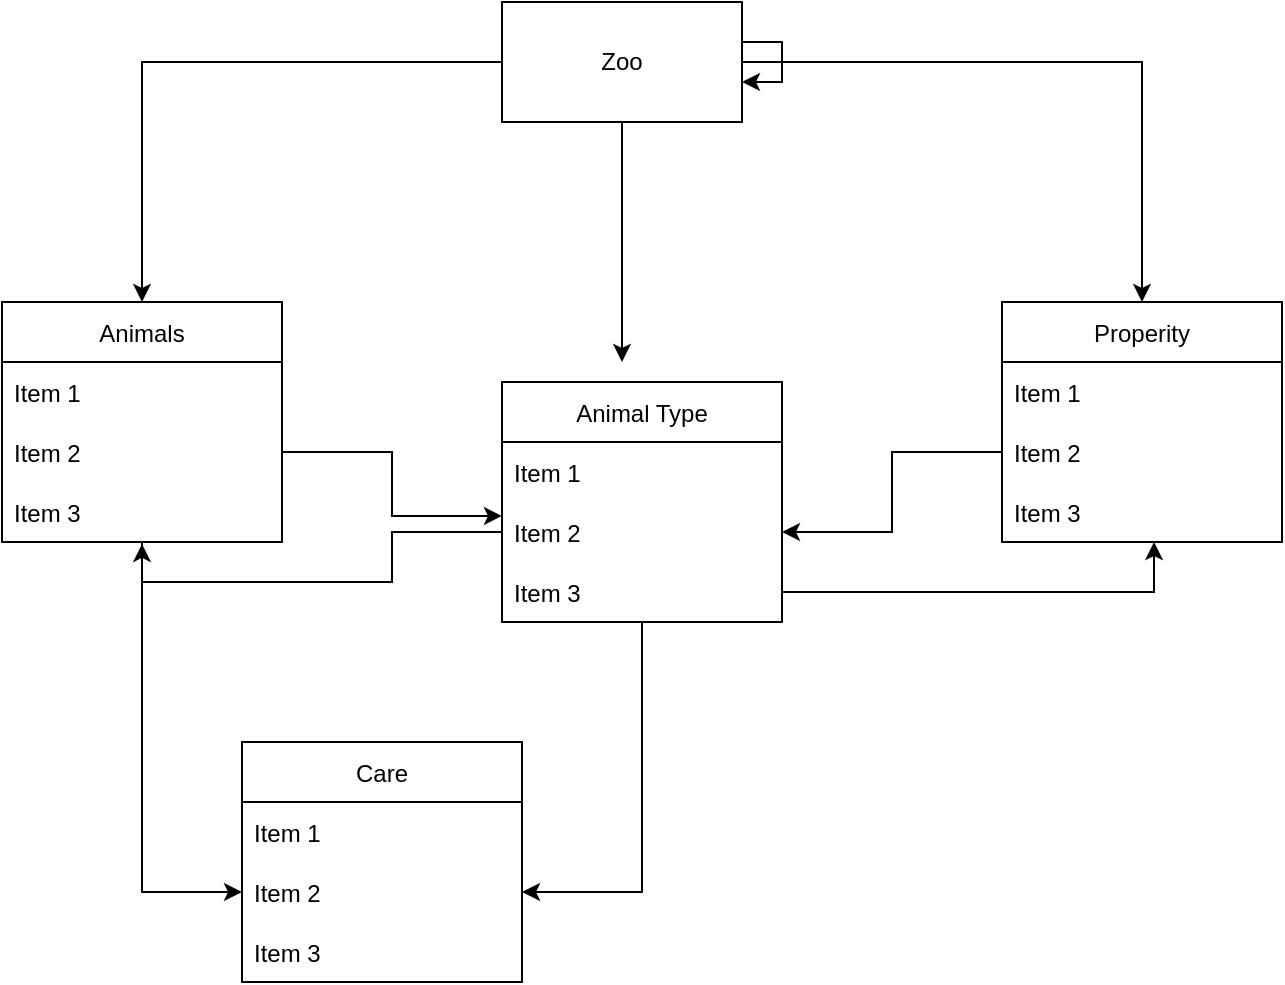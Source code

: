 <mxfile version="20.0.4" type="device"><diagram id="AHvjQLlnSOCwpqlFTCe0" name="Page-1"><mxGraphModel dx="946" dy="621" grid="1" gridSize="10" guides="1" tooltips="1" connect="1" arrows="1" fold="1" page="1" pageScale="1" pageWidth="827" pageHeight="1169" math="0" shadow="0"><root><mxCell id="0"/><mxCell id="1" parent="0"/><mxCell id="zASKBJ87jb4yBVYefYp4-27" style="edgeStyle=orthogonalEdgeStyle;rounded=0;orthogonalLoop=1;jettySize=auto;html=1;entryX=0;entryY=0.5;entryDx=0;entryDy=0;" edge="1" parent="1" source="zASKBJ87jb4yBVYefYp4-1" target="zASKBJ87jb4yBVYefYp4-24"><mxGeometry relative="1" as="geometry"/></mxCell><mxCell id="zASKBJ87jb4yBVYefYp4-1" value="Animals" style="swimlane;fontStyle=0;childLayout=stackLayout;horizontal=1;startSize=30;horizontalStack=0;resizeParent=1;resizeParentMax=0;resizeLast=0;collapsible=1;marginBottom=0;" vertex="1" parent="1"><mxGeometry x="100" y="490" width="140" height="120" as="geometry"/></mxCell><mxCell id="zASKBJ87jb4yBVYefYp4-2" value="Item 1" style="text;strokeColor=none;fillColor=none;align=left;verticalAlign=middle;spacingLeft=4;spacingRight=4;overflow=hidden;points=[[0,0.5],[1,0.5]];portConstraint=eastwest;rotatable=0;" vertex="1" parent="zASKBJ87jb4yBVYefYp4-1"><mxGeometry y="30" width="140" height="30" as="geometry"/></mxCell><mxCell id="zASKBJ87jb4yBVYefYp4-3" value="Item 2" style="text;strokeColor=none;fillColor=none;align=left;verticalAlign=middle;spacingLeft=4;spacingRight=4;overflow=hidden;points=[[0,0.5],[1,0.5]];portConstraint=eastwest;rotatable=0;" vertex="1" parent="zASKBJ87jb4yBVYefYp4-1"><mxGeometry y="60" width="140" height="30" as="geometry"/></mxCell><mxCell id="zASKBJ87jb4yBVYefYp4-4" value="Item 3" style="text;strokeColor=none;fillColor=none;align=left;verticalAlign=middle;spacingLeft=4;spacingRight=4;overflow=hidden;points=[[0,0.5],[1,0.5]];portConstraint=eastwest;rotatable=0;" vertex="1" parent="zASKBJ87jb4yBVYefYp4-1"><mxGeometry y="90" width="140" height="30" as="geometry"/></mxCell><mxCell id="zASKBJ87jb4yBVYefYp4-16" style="edgeStyle=orthogonalEdgeStyle;rounded=0;orthogonalLoop=1;jettySize=auto;html=1;entryX=0.5;entryY=0;entryDx=0;entryDy=0;" edge="1" parent="1" source="zASKBJ87jb4yBVYefYp4-5" target="zASKBJ87jb4yBVYefYp4-1"><mxGeometry relative="1" as="geometry"/></mxCell><mxCell id="zASKBJ87jb4yBVYefYp4-17" style="edgeStyle=orthogonalEdgeStyle;rounded=0;orthogonalLoop=1;jettySize=auto;html=1;entryX=0.5;entryY=0;entryDx=0;entryDy=0;" edge="1" parent="1" source="zASKBJ87jb4yBVYefYp4-5" target="zASKBJ87jb4yBVYefYp4-6"><mxGeometry relative="1" as="geometry"/></mxCell><mxCell id="zASKBJ87jb4yBVYefYp4-19" style="edgeStyle=orthogonalEdgeStyle;rounded=0;orthogonalLoop=1;jettySize=auto;html=1;" edge="1" parent="1" source="zASKBJ87jb4yBVYefYp4-5"><mxGeometry relative="1" as="geometry"><mxPoint x="410" y="520" as="targetPoint"/></mxGeometry></mxCell><mxCell id="zASKBJ87jb4yBVYefYp4-5" value="Zoo" style="rounded=0;whiteSpace=wrap;html=1;" vertex="1" parent="1"><mxGeometry x="350" y="340" width="120" height="60" as="geometry"/></mxCell><mxCell id="zASKBJ87jb4yBVYefYp4-6" value="Properity" style="swimlane;fontStyle=0;childLayout=stackLayout;horizontal=1;startSize=30;horizontalStack=0;resizeParent=1;resizeParentMax=0;resizeLast=0;collapsible=1;marginBottom=0;" vertex="1" parent="1"><mxGeometry x="600" y="490" width="140" height="120" as="geometry"/></mxCell><mxCell id="zASKBJ87jb4yBVYefYp4-7" value="Item 1" style="text;strokeColor=none;fillColor=none;align=left;verticalAlign=middle;spacingLeft=4;spacingRight=4;overflow=hidden;points=[[0,0.5],[1,0.5]];portConstraint=eastwest;rotatable=0;" vertex="1" parent="zASKBJ87jb4yBVYefYp4-6"><mxGeometry y="30" width="140" height="30" as="geometry"/></mxCell><mxCell id="zASKBJ87jb4yBVYefYp4-8" value="Item 2" style="text;strokeColor=none;fillColor=none;align=left;verticalAlign=middle;spacingLeft=4;spacingRight=4;overflow=hidden;points=[[0,0.5],[1,0.5]];portConstraint=eastwest;rotatable=0;" vertex="1" parent="zASKBJ87jb4yBVYefYp4-6"><mxGeometry y="60" width="140" height="30" as="geometry"/></mxCell><mxCell id="zASKBJ87jb4yBVYefYp4-9" value="Item 3" style="text;strokeColor=none;fillColor=none;align=left;verticalAlign=middle;spacingLeft=4;spacingRight=4;overflow=hidden;points=[[0,0.5],[1,0.5]];portConstraint=eastwest;rotatable=0;" vertex="1" parent="zASKBJ87jb4yBVYefYp4-6"><mxGeometry y="90" width="140" height="30" as="geometry"/></mxCell><mxCell id="zASKBJ87jb4yBVYefYp4-26" style="edgeStyle=orthogonalEdgeStyle;rounded=0;orthogonalLoop=1;jettySize=auto;html=1;entryX=1;entryY=0.5;entryDx=0;entryDy=0;" edge="1" parent="1" source="zASKBJ87jb4yBVYefYp4-10" target="zASKBJ87jb4yBVYefYp4-24"><mxGeometry relative="1" as="geometry"/></mxCell><mxCell id="zASKBJ87jb4yBVYefYp4-10" value="Animal Type" style="swimlane;fontStyle=0;childLayout=stackLayout;horizontal=1;startSize=30;horizontalStack=0;resizeParent=1;resizeParentMax=0;resizeLast=0;collapsible=1;marginBottom=0;" vertex="1" parent="1"><mxGeometry x="350" y="530" width="140" height="120" as="geometry"/></mxCell><mxCell id="zASKBJ87jb4yBVYefYp4-11" value="Item 1" style="text;strokeColor=none;fillColor=none;align=left;verticalAlign=middle;spacingLeft=4;spacingRight=4;overflow=hidden;points=[[0,0.5],[1,0.5]];portConstraint=eastwest;rotatable=0;" vertex="1" parent="zASKBJ87jb4yBVYefYp4-10"><mxGeometry y="30" width="140" height="30" as="geometry"/></mxCell><mxCell id="zASKBJ87jb4yBVYefYp4-12" value="Item 2" style="text;strokeColor=none;fillColor=none;align=left;verticalAlign=middle;spacingLeft=4;spacingRight=4;overflow=hidden;points=[[0,0.5],[1,0.5]];portConstraint=eastwest;rotatable=0;" vertex="1" parent="zASKBJ87jb4yBVYefYp4-10"><mxGeometry y="60" width="140" height="30" as="geometry"/></mxCell><mxCell id="zASKBJ87jb4yBVYefYp4-13" value="Item 3" style="text;strokeColor=none;fillColor=none;align=left;verticalAlign=middle;spacingLeft=4;spacingRight=4;overflow=hidden;points=[[0,0.5],[1,0.5]];portConstraint=eastwest;rotatable=0;" vertex="1" parent="zASKBJ87jb4yBVYefYp4-10"><mxGeometry y="90" width="140" height="30" as="geometry"/></mxCell><mxCell id="zASKBJ87jb4yBVYefYp4-14" style="edgeStyle=orthogonalEdgeStyle;rounded=0;orthogonalLoop=1;jettySize=auto;html=1;entryX=0;entryY=0.233;entryDx=0;entryDy=0;entryPerimeter=0;" edge="1" parent="1" source="zASKBJ87jb4yBVYefYp4-3" target="zASKBJ87jb4yBVYefYp4-12"><mxGeometry relative="1" as="geometry"/></mxCell><mxCell id="zASKBJ87jb4yBVYefYp4-15" style="edgeStyle=orthogonalEdgeStyle;rounded=0;orthogonalLoop=1;jettySize=auto;html=1;entryX=1;entryY=0.5;entryDx=0;entryDy=0;" edge="1" parent="1" source="zASKBJ87jb4yBVYefYp4-8" target="zASKBJ87jb4yBVYefYp4-12"><mxGeometry relative="1" as="geometry"/></mxCell><mxCell id="zASKBJ87jb4yBVYefYp4-18" style="edgeStyle=orthogonalEdgeStyle;rounded=0;orthogonalLoop=1;jettySize=auto;html=1;" edge="1" parent="1" source="zASKBJ87jb4yBVYefYp4-5" target="zASKBJ87jb4yBVYefYp4-5"><mxGeometry relative="1" as="geometry"/></mxCell><mxCell id="zASKBJ87jb4yBVYefYp4-20" style="edgeStyle=orthogonalEdgeStyle;rounded=0;orthogonalLoop=1;jettySize=auto;html=1;entryX=0.5;entryY=1.033;entryDx=0;entryDy=0;entryPerimeter=0;" edge="1" parent="1" source="zASKBJ87jb4yBVYefYp4-12" target="zASKBJ87jb4yBVYefYp4-4"><mxGeometry relative="1" as="geometry"/></mxCell><mxCell id="zASKBJ87jb4yBVYefYp4-21" style="edgeStyle=orthogonalEdgeStyle;rounded=0;orthogonalLoop=1;jettySize=auto;html=1;entryX=0.543;entryY=1;entryDx=0;entryDy=0;entryPerimeter=0;" edge="1" parent="1" source="zASKBJ87jb4yBVYefYp4-13" target="zASKBJ87jb4yBVYefYp4-9"><mxGeometry relative="1" as="geometry"/></mxCell><mxCell id="zASKBJ87jb4yBVYefYp4-22" value="Care" style="swimlane;fontStyle=0;childLayout=stackLayout;horizontal=1;startSize=30;horizontalStack=0;resizeParent=1;resizeParentMax=0;resizeLast=0;collapsible=1;marginBottom=0;" vertex="1" parent="1"><mxGeometry x="220" y="710" width="140" height="120" as="geometry"/></mxCell><mxCell id="zASKBJ87jb4yBVYefYp4-23" value="Item 1" style="text;strokeColor=none;fillColor=none;align=left;verticalAlign=middle;spacingLeft=4;spacingRight=4;overflow=hidden;points=[[0,0.5],[1,0.5]];portConstraint=eastwest;rotatable=0;" vertex="1" parent="zASKBJ87jb4yBVYefYp4-22"><mxGeometry y="30" width="140" height="30" as="geometry"/></mxCell><mxCell id="zASKBJ87jb4yBVYefYp4-24" value="Item 2" style="text;strokeColor=none;fillColor=none;align=left;verticalAlign=middle;spacingLeft=4;spacingRight=4;overflow=hidden;points=[[0,0.5],[1,0.5]];portConstraint=eastwest;rotatable=0;" vertex="1" parent="zASKBJ87jb4yBVYefYp4-22"><mxGeometry y="60" width="140" height="30" as="geometry"/></mxCell><mxCell id="zASKBJ87jb4yBVYefYp4-25" value="Item 3" style="text;strokeColor=none;fillColor=none;align=left;verticalAlign=middle;spacingLeft=4;spacingRight=4;overflow=hidden;points=[[0,0.5],[1,0.5]];portConstraint=eastwest;rotatable=0;" vertex="1" parent="zASKBJ87jb4yBVYefYp4-22"><mxGeometry y="90" width="140" height="30" as="geometry"/></mxCell></root></mxGraphModel></diagram></mxfile>